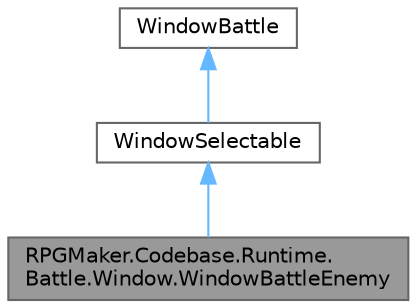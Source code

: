 digraph "RPGMaker.Codebase.Runtime.Battle.Window.WindowBattleEnemy"
{
 // LATEX_PDF_SIZE
  bgcolor="transparent";
  edge [fontname=Helvetica,fontsize=10,labelfontname=Helvetica,labelfontsize=10];
  node [fontname=Helvetica,fontsize=10,shape=box,height=0.2,width=0.4];
  Node1 [id="Node000001",label="RPGMaker.Codebase.Runtime.\lBattle.Window.WindowBattleEnemy",height=0.2,width=0.4,color="gray40", fillcolor="grey60", style="filled", fontcolor="black",tooltip="敵の選択用のウィンドウ"];
  Node2 -> Node1 [id="edge1_Node000001_Node000002",dir="back",color="steelblue1",style="solid",tooltip=" "];
  Node2 [id="Node000002",label="WindowSelectable",height=0.2,width=0.4,color="gray40", fillcolor="white", style="filled",URL="$dd/d48/class_r_p_g_maker_1_1_codebase_1_1_runtime_1_1_battle_1_1_window_1_1_window_selectable.html",tooltip="コマンドカーソルの移動やスクロールを行うウィンドウ"];
  Node3 -> Node2 [id="edge2_Node000002_Node000003",dir="back",color="steelblue1",style="solid",tooltip=" "];
  Node3 [id="Node000003",label="WindowBattle",height=0.2,width=0.4,color="gray40", fillcolor="white", style="filled",URL="$d1/d3a/class_r_p_g_maker_1_1_codebase_1_1_runtime_1_1_battle_1_1_window_1_1_window_battle.html",tooltip="メッセージやステータスなどを描くためのメソッドを多く持つ、ウィンドウオブジェクト MV の Winow_Base Unite では Prefab を利用するため、ほとんどの処理が不要"];
}
